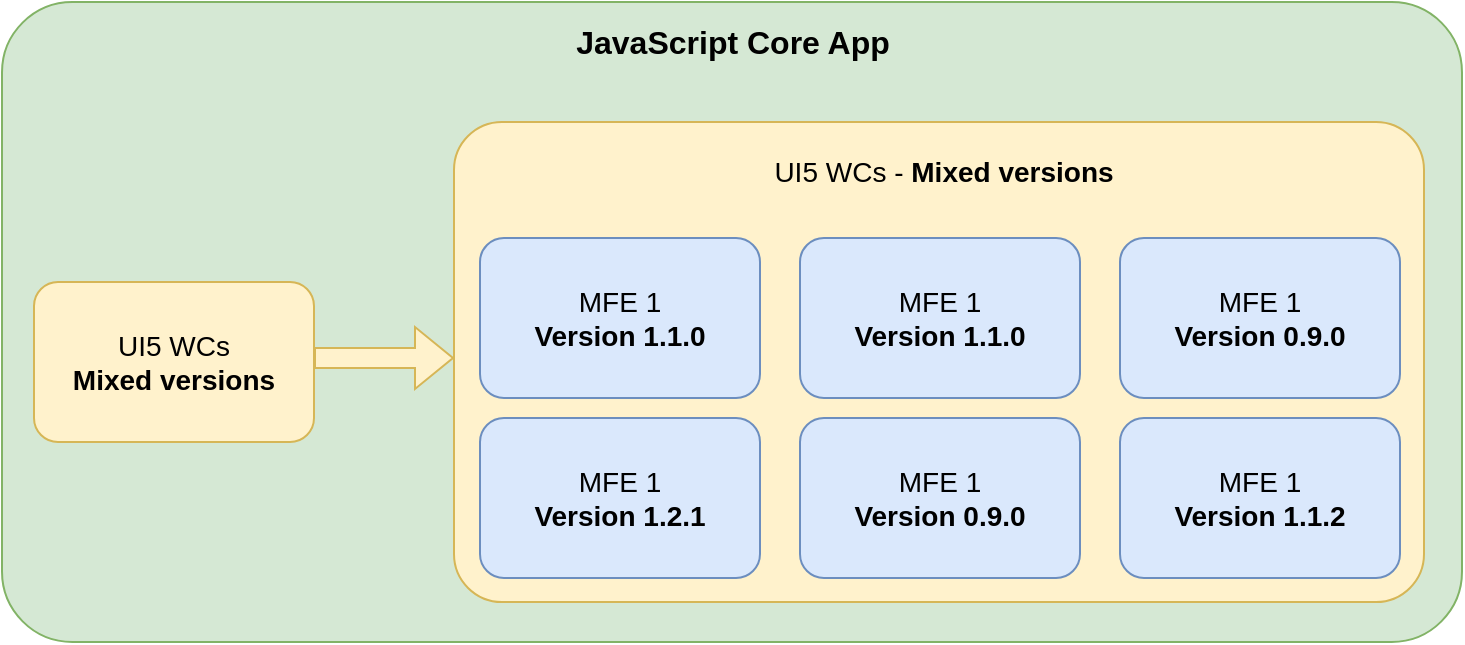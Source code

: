 <mxfile version="17.0.0" type="device"><diagram id="9KSdz3jgCfm3cOLJ9oZE" name="Page-1"><mxGraphModel dx="1186" dy="618" grid="1" gridSize="10" guides="1" tooltips="1" connect="1" arrows="1" fold="1" page="1" pageScale="1" pageWidth="827" pageHeight="1169" math="0" shadow="0"><root><mxCell id="0"/><mxCell id="1" parent="0"/><mxCell id="VfM4pPvuvPATd4OUotuL-1" value="" style="rounded=1;whiteSpace=wrap;html=1;fillColor=#d5e8d4;strokeColor=#82b366;arcSize=11;" parent="1" vertex="1"><mxGeometry x="10" y="10" width="730" height="320" as="geometry"/></mxCell><mxCell id="VfM4pPvuvPATd4OUotuL-13" value="" style="shape=image;verticalLabelPosition=bottom;labelBackgroundColor=default;verticalAlign=top;aspect=fixed;imageAspect=0;image=https://miro.medium.com/max/343/1*NzA_oVQgN-6C6sHAoJD5ow.png;clipPath=inset(0% 0% 31.33% 0%);" parent="1" vertex="1"><mxGeometry x="260" y="15" width="30" height="30" as="geometry"/></mxCell><mxCell id="VfM4pPvuvPATd4OUotuL-14" value="&lt;font style=&quot;font-size: 16px&quot;&gt;&lt;b&gt;JavaScript Core App&lt;br&gt;&lt;/b&gt;&lt;/font&gt;" style="text;html=1;align=center;verticalAlign=middle;resizable=0;points=[];autosize=1;strokeColor=none;fillColor=none;" parent="1" vertex="1"><mxGeometry x="290" y="20" width="170" height="20" as="geometry"/></mxCell><mxCell id="VfM4pPvuvPATd4OUotuL-26" value="" style="group;rotation=90;" parent="1" vertex="1" connectable="0"><mxGeometry x="26" y="150" width="140" height="80" as="geometry"/></mxCell><mxCell id="VfM4pPvuvPATd4OUotuL-3" value="&lt;span style=&quot;font-size: 14px&quot;&gt;UI5 WCs&lt;br&gt;&lt;b&gt;Mixed versions&lt;/b&gt;&lt;br&gt;&lt;/span&gt;" style="rounded=1;whiteSpace=wrap;html=1;fillColor=#fff2cc;strokeColor=#d6b656;" parent="VfM4pPvuvPATd4OUotuL-26" vertex="1"><mxGeometry width="140" height="80" as="geometry"/></mxCell><mxCell id="5PdzSMFPh_1siBwfgdlG-42" value="" style="shape=flexArrow;endArrow=classic;html=1;rounded=0;exitX=1;exitY=0.5;exitDx=0;exitDy=0;fillColor=#fff2cc;strokeColor=#d6b656;" edge="1" parent="1"><mxGeometry width="50" height="50" relative="1" as="geometry"><mxPoint x="166" y="188" as="sourcePoint"/><mxPoint x="236" y="188" as="targetPoint"/></mxGeometry></mxCell><mxCell id="5PdzSMFPh_1siBwfgdlG-44" value="&lt;span style=&quot;font-size: 14px&quot;&gt;&lt;br&gt;&lt;/span&gt;" style="rounded=1;whiteSpace=wrap;html=1;fillColor=#fff2cc;strokeColor=#d6b656;arcSize=10;gradientColor=none;" vertex="1" parent="1"><mxGeometry x="236" y="70" width="485" height="240" as="geometry"/></mxCell><mxCell id="5PdzSMFPh_1siBwfgdlG-51" value="" style="group" vertex="1" connectable="0" parent="1"><mxGeometry x="249" y="128" width="140" height="80" as="geometry"/></mxCell><mxCell id="5PdzSMFPh_1siBwfgdlG-47" value="&lt;span style=&quot;font-size: 14px&quot;&gt;MFE 1&lt;br&gt;&lt;b&gt;Version 1.1.0&lt;/b&gt;&lt;br&gt;&lt;/span&gt;" style="rounded=1;whiteSpace=wrap;html=1;fillColor=#dae8fc;strokeColor=#6c8ebf;" vertex="1" parent="5PdzSMFPh_1siBwfgdlG-51"><mxGeometry width="140" height="80" as="geometry"/></mxCell><mxCell id="5PdzSMFPh_1siBwfgdlG-48" value="" style="shape=image;verticalLabelPosition=bottom;labelBackgroundColor=default;verticalAlign=top;aspect=fixed;imageAspect=0;image=https://raw.githubusercontent.com/SAP/ui5-webcomponents/master/docs/images/UI5_logo_wide.png;clipPath=inset(9.68% 49.33% 9.68% 17.33%);" vertex="1" parent="5PdzSMFPh_1siBwfgdlG-51"><mxGeometry x="4" y="3" width="30" height="30" as="geometry"/></mxCell><mxCell id="5PdzSMFPh_1siBwfgdlG-52" value="" style="group" vertex="1" connectable="0" parent="1"><mxGeometry x="409" y="128" width="140" height="80" as="geometry"/></mxCell><mxCell id="5PdzSMFPh_1siBwfgdlG-53" value="&lt;span style=&quot;font-size: 14px&quot;&gt;MFE 1&lt;br&gt;&lt;b&gt;Version 1.1.0&lt;/b&gt;&lt;br&gt;&lt;/span&gt;" style="rounded=1;whiteSpace=wrap;html=1;fillColor=#dae8fc;strokeColor=#6c8ebf;" vertex="1" parent="5PdzSMFPh_1siBwfgdlG-52"><mxGeometry width="140" height="80" as="geometry"/></mxCell><mxCell id="5PdzSMFPh_1siBwfgdlG-54" value="" style="shape=image;verticalLabelPosition=bottom;labelBackgroundColor=default;verticalAlign=top;aspect=fixed;imageAspect=0;image=https://raw.githubusercontent.com/SAP/ui5-webcomponents/master/docs/images/UI5_logo_wide.png;clipPath=inset(9.68% 49.33% 9.68% 17.33%);" vertex="1" parent="5PdzSMFPh_1siBwfgdlG-52"><mxGeometry x="4" y="3" width="30" height="30" as="geometry"/></mxCell><mxCell id="5PdzSMFPh_1siBwfgdlG-55" value="" style="group" vertex="1" connectable="0" parent="1"><mxGeometry x="569" y="128" width="140" height="80" as="geometry"/></mxCell><mxCell id="5PdzSMFPh_1siBwfgdlG-56" value="&lt;span style=&quot;font-size: 14px&quot;&gt;MFE 1&lt;br&gt;&lt;b&gt;Version 0.9.0&lt;/b&gt;&lt;br&gt;&lt;/span&gt;" style="rounded=1;whiteSpace=wrap;html=1;fillColor=#dae8fc;strokeColor=#6c8ebf;" vertex="1" parent="5PdzSMFPh_1siBwfgdlG-55"><mxGeometry width="140" height="80" as="geometry"/></mxCell><mxCell id="5PdzSMFPh_1siBwfgdlG-57" value="" style="shape=image;verticalLabelPosition=bottom;labelBackgroundColor=default;verticalAlign=top;aspect=fixed;imageAspect=0;image=https://raw.githubusercontent.com/SAP/ui5-webcomponents/master/docs/images/UI5_logo_wide.png;clipPath=inset(9.68% 49.33% 9.68% 17.33%);" vertex="1" parent="5PdzSMFPh_1siBwfgdlG-55"><mxGeometry x="4" y="3" width="30" height="30" as="geometry"/></mxCell><mxCell id="5PdzSMFPh_1siBwfgdlG-58" value="" style="group" vertex="1" connectable="0" parent="1"><mxGeometry x="249" y="218" width="140" height="80" as="geometry"/></mxCell><mxCell id="5PdzSMFPh_1siBwfgdlG-59" value="&lt;span style=&quot;font-size: 14px&quot;&gt;MFE 1&lt;br&gt;&lt;b&gt;Version 1.2.1&lt;/b&gt;&lt;br&gt;&lt;/span&gt;" style="rounded=1;whiteSpace=wrap;html=1;fillColor=#dae8fc;strokeColor=#6c8ebf;" vertex="1" parent="5PdzSMFPh_1siBwfgdlG-58"><mxGeometry width="140" height="80" as="geometry"/></mxCell><mxCell id="5PdzSMFPh_1siBwfgdlG-60" value="" style="shape=image;verticalLabelPosition=bottom;labelBackgroundColor=default;verticalAlign=top;aspect=fixed;imageAspect=0;image=https://raw.githubusercontent.com/SAP/ui5-webcomponents/master/docs/images/UI5_logo_wide.png;clipPath=inset(9.68% 49.33% 9.68% 17.33%);" vertex="1" parent="5PdzSMFPh_1siBwfgdlG-58"><mxGeometry x="4" y="3" width="30" height="30" as="geometry"/></mxCell><mxCell id="5PdzSMFPh_1siBwfgdlG-61" value="" style="group" vertex="1" connectable="0" parent="1"><mxGeometry x="409" y="218" width="140" height="80" as="geometry"/></mxCell><mxCell id="5PdzSMFPh_1siBwfgdlG-62" value="&lt;span style=&quot;font-size: 14px&quot;&gt;MFE 1&lt;br&gt;&lt;b&gt;Version 0.9.0&lt;/b&gt;&lt;br&gt;&lt;/span&gt;" style="rounded=1;whiteSpace=wrap;html=1;fillColor=#dae8fc;strokeColor=#6c8ebf;" vertex="1" parent="5PdzSMFPh_1siBwfgdlG-61"><mxGeometry width="140" height="80" as="geometry"/></mxCell><mxCell id="5PdzSMFPh_1siBwfgdlG-63" value="" style="shape=image;verticalLabelPosition=bottom;labelBackgroundColor=default;verticalAlign=top;aspect=fixed;imageAspect=0;image=https://raw.githubusercontent.com/SAP/ui5-webcomponents/master/docs/images/UI5_logo_wide.png;clipPath=inset(9.68% 49.33% 9.68% 17.33%);" vertex="1" parent="5PdzSMFPh_1siBwfgdlG-61"><mxGeometry x="4" y="3" width="30" height="30" as="geometry"/></mxCell><mxCell id="5PdzSMFPh_1siBwfgdlG-64" value="" style="group" vertex="1" connectable="0" parent="1"><mxGeometry x="569" y="218" width="140" height="80" as="geometry"/></mxCell><mxCell id="5PdzSMFPh_1siBwfgdlG-65" value="&lt;span style=&quot;font-size: 14px&quot;&gt;MFE 1&lt;br&gt;&lt;b&gt;Version 1.1.2&lt;/b&gt;&lt;br&gt;&lt;/span&gt;" style="rounded=1;whiteSpace=wrap;html=1;fillColor=#dae8fc;strokeColor=#6c8ebf;" vertex="1" parent="5PdzSMFPh_1siBwfgdlG-64"><mxGeometry width="140" height="80" as="geometry"/></mxCell><mxCell id="5PdzSMFPh_1siBwfgdlG-66" value="" style="shape=image;verticalLabelPosition=bottom;labelBackgroundColor=default;verticalAlign=top;aspect=fixed;imageAspect=0;image=https://raw.githubusercontent.com/SAP/ui5-webcomponents/master/docs/images/UI5_logo_wide.png;clipPath=inset(9.68% 49.33% 9.68% 17.33%);" vertex="1" parent="5PdzSMFPh_1siBwfgdlG-64"><mxGeometry x="4" y="3" width="30" height="30" as="geometry"/></mxCell><mxCell id="5PdzSMFPh_1siBwfgdlG-67" value="&lt;span style=&quot;color: rgb(0 , 0 , 0) ; font-family: &amp;#34;helvetica&amp;#34; ; font-size: 14px ; font-style: normal ; font-weight: 400 ; letter-spacing: normal ; text-indent: 0px ; text-transform: none ; word-spacing: 0px ; display: inline ; float: none&quot;&gt;UI5 WCs -&amp;nbsp;&lt;/span&gt;&lt;b style=&quot;color: rgb(0 , 0 , 0) ; font-family: &amp;#34;helvetica&amp;#34; ; font-size: 14px ; font-style: normal ; letter-spacing: normal ; text-indent: 0px ; text-transform: none ; word-spacing: 0px&quot;&gt;Mixed versions&lt;/b&gt;" style="text;whiteSpace=wrap;html=1;fontSize=12;fontFamily=Helvetica;fillColor=#fff2cc;strokeColor=none;align=center;" vertex="1" parent="1"><mxGeometry x="361" y="80" width="240" height="29" as="geometry"/></mxCell></root></mxGraphModel></diagram></mxfile>